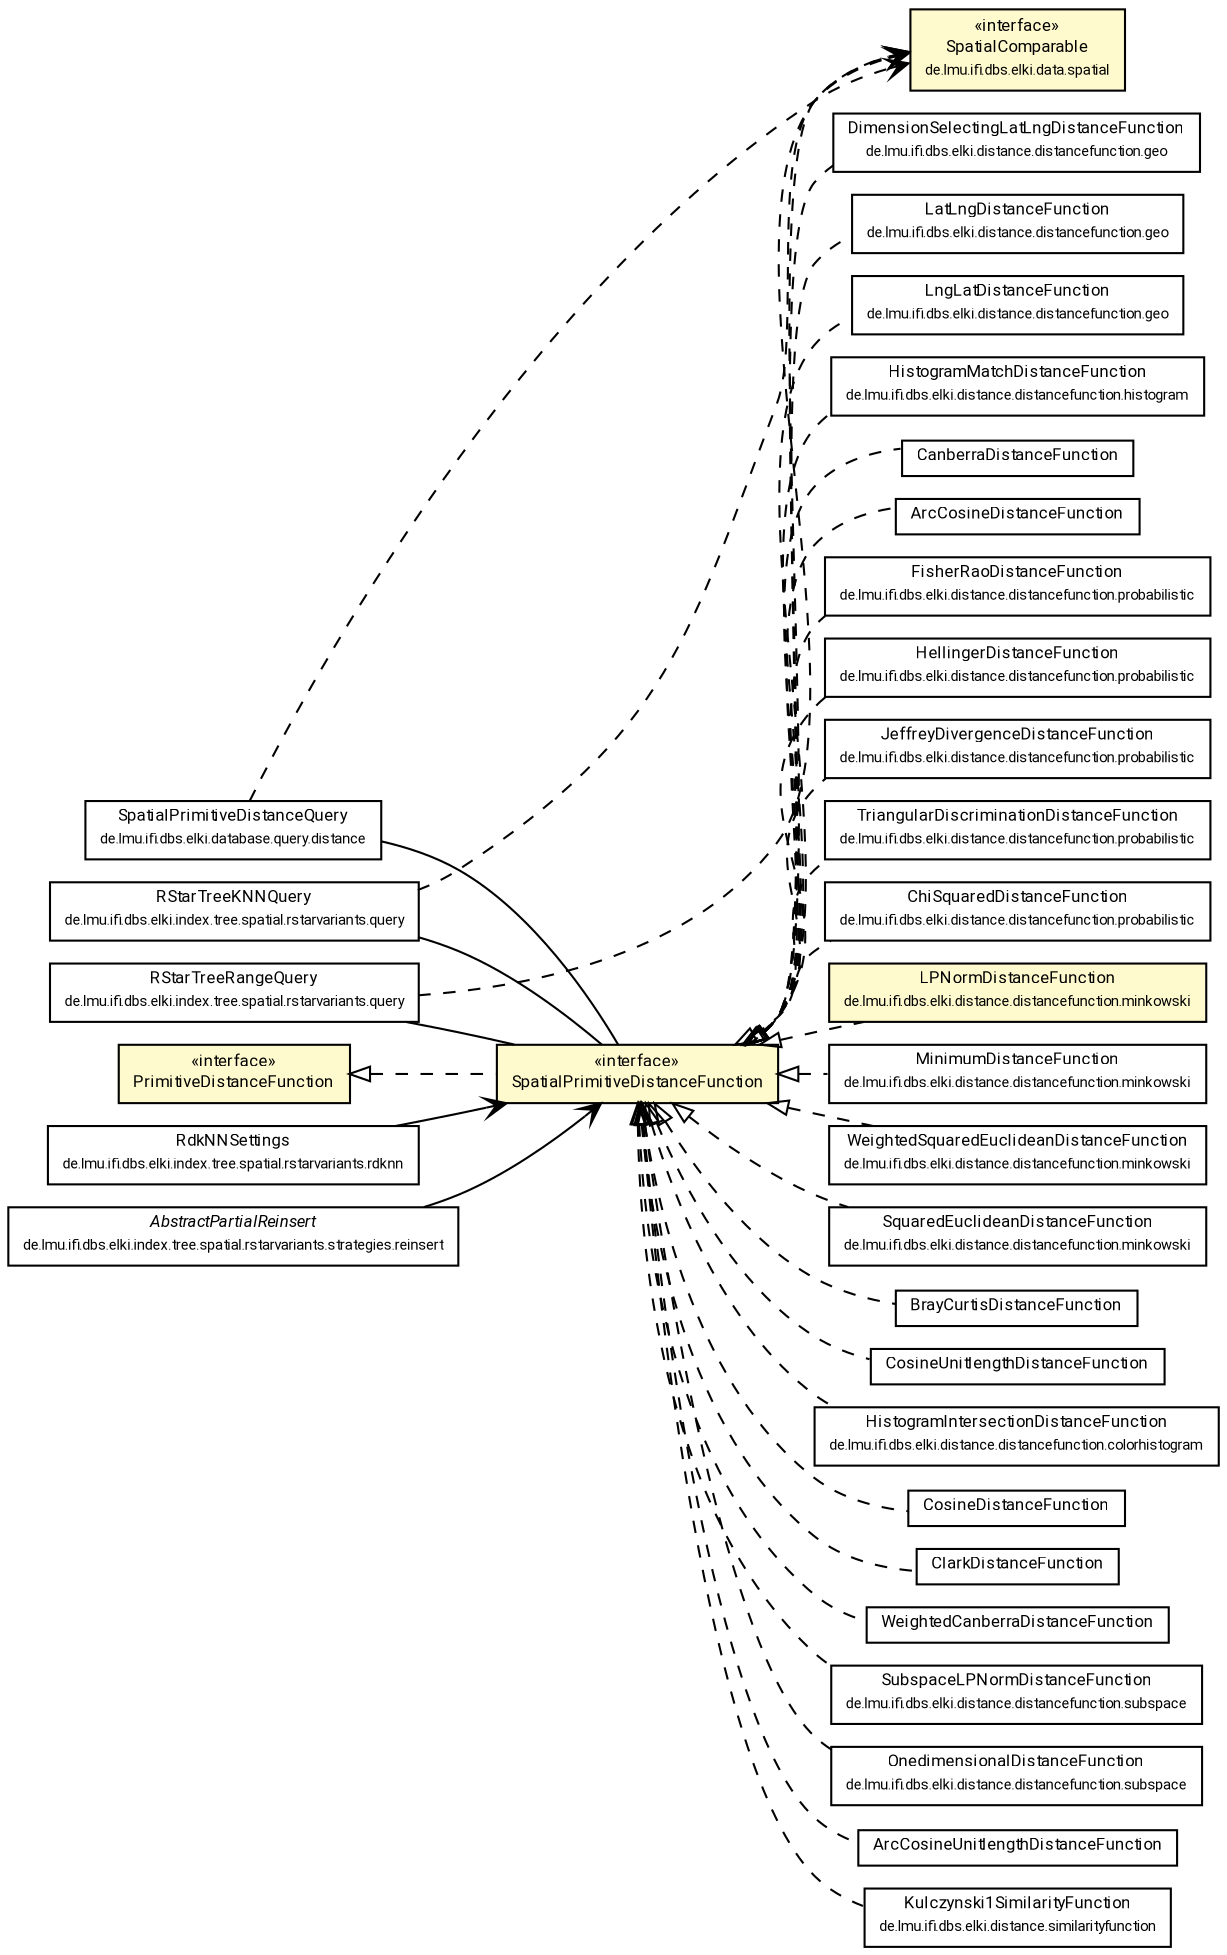 #!/usr/local/bin/dot
#
# Class diagram 
# Generated by UMLGraph version R5_7_2-60-g0e99a6 (http://www.spinellis.gr/umlgraph/)
#

digraph G {
	graph [fontnames="svg"]
	edge [fontname="Roboto",fontsize=7,labelfontname="Roboto",labelfontsize=7,color="black"];
	node [fontname="Roboto",fontcolor="black",fontsize=8,shape=plaintext,margin=0,width=0,height=0];
	nodesep=0.15;
	ranksep=0.25;
	rankdir=LR;
	// de.lmu.ifi.dbs.elki.distance.distancefunction.PrimitiveDistanceFunction<O>
	c9867237 [label=<<table title="de.lmu.ifi.dbs.elki.distance.distancefunction.PrimitiveDistanceFunction" border="0" cellborder="1" cellspacing="0" cellpadding="2" bgcolor="LemonChiffon" href="PrimitiveDistanceFunction.html" target="_parent">
		<tr><td><table border="0" cellspacing="0" cellpadding="1">
		<tr><td align="center" balign="center"> &#171;interface&#187; </td></tr>
		<tr><td align="center" balign="center"> <font face="Roboto">PrimitiveDistanceFunction</font> </td></tr>
		</table></td></tr>
		</table>>, URL="PrimitiveDistanceFunction.html"];
	// de.lmu.ifi.dbs.elki.distance.distancefunction.SpatialPrimitiveDistanceFunction<V extends de.lmu.ifi.dbs.elki.data.spatial.SpatialComparable>
	c9867241 [label=<<table title="de.lmu.ifi.dbs.elki.distance.distancefunction.SpatialPrimitiveDistanceFunction" border="0" cellborder="1" cellspacing="0" cellpadding="2" bgcolor="lemonChiffon" href="SpatialPrimitiveDistanceFunction.html" target="_parent">
		<tr><td><table border="0" cellspacing="0" cellpadding="1">
		<tr><td align="center" balign="center"> &#171;interface&#187; </td></tr>
		<tr><td align="center" balign="center"> <font face="Roboto">SpatialPrimitiveDistanceFunction</font> </td></tr>
		</table></td></tr>
		</table>>, URL="SpatialPrimitiveDistanceFunction.html"];
	// de.lmu.ifi.dbs.elki.database.query.distance.SpatialPrimitiveDistanceQuery<V extends de.lmu.ifi.dbs.elki.data.spatial.SpatialComparable>
	c9867260 [label=<<table title="de.lmu.ifi.dbs.elki.database.query.distance.SpatialPrimitiveDistanceQuery" border="0" cellborder="1" cellspacing="0" cellpadding="2" href="../../database/query/distance/SpatialPrimitiveDistanceQuery.html" target="_parent">
		<tr><td><table border="0" cellspacing="0" cellpadding="1">
		<tr><td align="center" balign="center"> <font face="Roboto">SpatialPrimitiveDistanceQuery</font> </td></tr>
		<tr><td align="center" balign="center"> <font face="Roboto" point-size="7.0">de.lmu.ifi.dbs.elki.database.query.distance</font> </td></tr>
		</table></td></tr>
		</table>>, URL="../../database/query/distance/SpatialPrimitiveDistanceQuery.html"];
	// de.lmu.ifi.dbs.elki.data.spatial.SpatialComparable
	c9867284 [label=<<table title="de.lmu.ifi.dbs.elki.data.spatial.SpatialComparable" border="0" cellborder="1" cellspacing="0" cellpadding="2" bgcolor="LemonChiffon" href="../../data/spatial/SpatialComparable.html" target="_parent">
		<tr><td><table border="0" cellspacing="0" cellpadding="1">
		<tr><td align="center" balign="center"> &#171;interface&#187; </td></tr>
		<tr><td align="center" balign="center"> <font face="Roboto">SpatialComparable</font> </td></tr>
		<tr><td align="center" balign="center"> <font face="Roboto" point-size="7.0">de.lmu.ifi.dbs.elki.data.spatial</font> </td></tr>
		</table></td></tr>
		</table>>, URL="../../data/spatial/SpatialComparable.html"];
	// de.lmu.ifi.dbs.elki.distance.distancefunction.histogram.HistogramMatchDistanceFunction
	c9867545 [label=<<table title="de.lmu.ifi.dbs.elki.distance.distancefunction.histogram.HistogramMatchDistanceFunction" border="0" cellborder="1" cellspacing="0" cellpadding="2" href="histogram/HistogramMatchDistanceFunction.html" target="_parent">
		<tr><td><table border="0" cellspacing="0" cellpadding="1">
		<tr><td align="center" balign="center"> <font face="Roboto">HistogramMatchDistanceFunction</font> </td></tr>
		<tr><td align="center" balign="center"> <font face="Roboto" point-size="7.0">de.lmu.ifi.dbs.elki.distance.distancefunction.histogram</font> </td></tr>
		</table></td></tr>
		</table>>, URL="histogram/HistogramMatchDistanceFunction.html"];
	// de.lmu.ifi.dbs.elki.distance.distancefunction.CanberraDistanceFunction
	c9867563 [label=<<table title="de.lmu.ifi.dbs.elki.distance.distancefunction.CanberraDistanceFunction" border="0" cellborder="1" cellspacing="0" cellpadding="2" href="CanberraDistanceFunction.html" target="_parent">
		<tr><td><table border="0" cellspacing="0" cellpadding="1">
		<tr><td align="center" balign="center"> <font face="Roboto">CanberraDistanceFunction</font> </td></tr>
		</table></td></tr>
		</table>>, URL="CanberraDistanceFunction.html"];
	// de.lmu.ifi.dbs.elki.distance.distancefunction.ArcCosineDistanceFunction
	c9867566 [label=<<table title="de.lmu.ifi.dbs.elki.distance.distancefunction.ArcCosineDistanceFunction" border="0" cellborder="1" cellspacing="0" cellpadding="2" href="ArcCosineDistanceFunction.html" target="_parent">
		<tr><td><table border="0" cellspacing="0" cellpadding="1">
		<tr><td align="center" balign="center"> <font face="Roboto">ArcCosineDistanceFunction</font> </td></tr>
		</table></td></tr>
		</table>>, URL="ArcCosineDistanceFunction.html"];
	// de.lmu.ifi.dbs.elki.distance.distancefunction.probabilistic.FisherRaoDistanceFunction
	c9867568 [label=<<table title="de.lmu.ifi.dbs.elki.distance.distancefunction.probabilistic.FisherRaoDistanceFunction" border="0" cellborder="1" cellspacing="0" cellpadding="2" href="probabilistic/FisherRaoDistanceFunction.html" target="_parent">
		<tr><td><table border="0" cellspacing="0" cellpadding="1">
		<tr><td align="center" balign="center"> <font face="Roboto">FisherRaoDistanceFunction</font> </td></tr>
		<tr><td align="center" balign="center"> <font face="Roboto" point-size="7.0">de.lmu.ifi.dbs.elki.distance.distancefunction.probabilistic</font> </td></tr>
		</table></td></tr>
		</table>>, URL="probabilistic/FisherRaoDistanceFunction.html"];
	// de.lmu.ifi.dbs.elki.distance.distancefunction.probabilistic.HellingerDistanceFunction
	c9867572 [label=<<table title="de.lmu.ifi.dbs.elki.distance.distancefunction.probabilistic.HellingerDistanceFunction" border="0" cellborder="1" cellspacing="0" cellpadding="2" href="probabilistic/HellingerDistanceFunction.html" target="_parent">
		<tr><td><table border="0" cellspacing="0" cellpadding="1">
		<tr><td align="center" balign="center"> <font face="Roboto">HellingerDistanceFunction</font> </td></tr>
		<tr><td align="center" balign="center"> <font face="Roboto" point-size="7.0">de.lmu.ifi.dbs.elki.distance.distancefunction.probabilistic</font> </td></tr>
		</table></td></tr>
		</table>>, URL="probabilistic/HellingerDistanceFunction.html"];
	// de.lmu.ifi.dbs.elki.distance.distancefunction.probabilistic.JeffreyDivergenceDistanceFunction
	c9867578 [label=<<table title="de.lmu.ifi.dbs.elki.distance.distancefunction.probabilistic.JeffreyDivergenceDistanceFunction" border="0" cellborder="1" cellspacing="0" cellpadding="2" href="probabilistic/JeffreyDivergenceDistanceFunction.html" target="_parent">
		<tr><td><table border="0" cellspacing="0" cellpadding="1">
		<tr><td align="center" balign="center"> <font face="Roboto">JeffreyDivergenceDistanceFunction</font> </td></tr>
		<tr><td align="center" balign="center"> <font face="Roboto" point-size="7.0">de.lmu.ifi.dbs.elki.distance.distancefunction.probabilistic</font> </td></tr>
		</table></td></tr>
		</table>>, URL="probabilistic/JeffreyDivergenceDistanceFunction.html"];
	// de.lmu.ifi.dbs.elki.distance.distancefunction.probabilistic.TriangularDiscriminationDistanceFunction
	c9867580 [label=<<table title="de.lmu.ifi.dbs.elki.distance.distancefunction.probabilistic.TriangularDiscriminationDistanceFunction" border="0" cellborder="1" cellspacing="0" cellpadding="2" href="probabilistic/TriangularDiscriminationDistanceFunction.html" target="_parent">
		<tr><td><table border="0" cellspacing="0" cellpadding="1">
		<tr><td align="center" balign="center"> <font face="Roboto">TriangularDiscriminationDistanceFunction</font> </td></tr>
		<tr><td align="center" balign="center"> <font face="Roboto" point-size="7.0">de.lmu.ifi.dbs.elki.distance.distancefunction.probabilistic</font> </td></tr>
		</table></td></tr>
		</table>>, URL="probabilistic/TriangularDiscriminationDistanceFunction.html"];
	// de.lmu.ifi.dbs.elki.distance.distancefunction.probabilistic.ChiSquaredDistanceFunction
	c9867582 [label=<<table title="de.lmu.ifi.dbs.elki.distance.distancefunction.probabilistic.ChiSquaredDistanceFunction" border="0" cellborder="1" cellspacing="0" cellpadding="2" href="probabilistic/ChiSquaredDistanceFunction.html" target="_parent">
		<tr><td><table border="0" cellspacing="0" cellpadding="1">
		<tr><td align="center" balign="center"> <font face="Roboto">ChiSquaredDistanceFunction</font> </td></tr>
		<tr><td align="center" balign="center"> <font face="Roboto" point-size="7.0">de.lmu.ifi.dbs.elki.distance.distancefunction.probabilistic</font> </td></tr>
		</table></td></tr>
		</table>>, URL="probabilistic/ChiSquaredDistanceFunction.html"];
	// de.lmu.ifi.dbs.elki.distance.distancefunction.minkowski.LPNormDistanceFunction
	c9867606 [label=<<table title="de.lmu.ifi.dbs.elki.distance.distancefunction.minkowski.LPNormDistanceFunction" border="0" cellborder="1" cellspacing="0" cellpadding="2" bgcolor="LemonChiffon" href="minkowski/LPNormDistanceFunction.html" target="_parent">
		<tr><td><table border="0" cellspacing="0" cellpadding="1">
		<tr><td align="center" balign="center"> <font face="Roboto">LPNormDistanceFunction</font> </td></tr>
		<tr><td align="center" balign="center"> <font face="Roboto" point-size="7.0">de.lmu.ifi.dbs.elki.distance.distancefunction.minkowski</font> </td></tr>
		</table></td></tr>
		</table>>, URL="minkowski/LPNormDistanceFunction.html"];
	// de.lmu.ifi.dbs.elki.distance.distancefunction.minkowski.MinimumDistanceFunction
	c9867618 [label=<<table title="de.lmu.ifi.dbs.elki.distance.distancefunction.minkowski.MinimumDistanceFunction" border="0" cellborder="1" cellspacing="0" cellpadding="2" href="minkowski/MinimumDistanceFunction.html" target="_parent">
		<tr><td><table border="0" cellspacing="0" cellpadding="1">
		<tr><td align="center" balign="center"> <font face="Roboto">MinimumDistanceFunction</font> </td></tr>
		<tr><td align="center" balign="center"> <font face="Roboto" point-size="7.0">de.lmu.ifi.dbs.elki.distance.distancefunction.minkowski</font> </td></tr>
		</table></td></tr>
		</table>>, URL="minkowski/MinimumDistanceFunction.html"];
	// de.lmu.ifi.dbs.elki.distance.distancefunction.minkowski.WeightedSquaredEuclideanDistanceFunction
	c9867620 [label=<<table title="de.lmu.ifi.dbs.elki.distance.distancefunction.minkowski.WeightedSquaredEuclideanDistanceFunction" border="0" cellborder="1" cellspacing="0" cellpadding="2" href="minkowski/WeightedSquaredEuclideanDistanceFunction.html" target="_parent">
		<tr><td><table border="0" cellspacing="0" cellpadding="1">
		<tr><td align="center" balign="center"> <font face="Roboto">WeightedSquaredEuclideanDistanceFunction</font> </td></tr>
		<tr><td align="center" balign="center"> <font face="Roboto" point-size="7.0">de.lmu.ifi.dbs.elki.distance.distancefunction.minkowski</font> </td></tr>
		</table></td></tr>
		</table>>, URL="minkowski/WeightedSquaredEuclideanDistanceFunction.html"];
	// de.lmu.ifi.dbs.elki.distance.distancefunction.minkowski.SquaredEuclideanDistanceFunction
	c9867622 [label=<<table title="de.lmu.ifi.dbs.elki.distance.distancefunction.minkowski.SquaredEuclideanDistanceFunction" border="0" cellborder="1" cellspacing="0" cellpadding="2" href="minkowski/SquaredEuclideanDistanceFunction.html" target="_parent">
		<tr><td><table border="0" cellspacing="0" cellpadding="1">
		<tr><td align="center" balign="center"> <font face="Roboto">SquaredEuclideanDistanceFunction</font> </td></tr>
		<tr><td align="center" balign="center"> <font face="Roboto" point-size="7.0">de.lmu.ifi.dbs.elki.distance.distancefunction.minkowski</font> </td></tr>
		</table></td></tr>
		</table>>, URL="minkowski/SquaredEuclideanDistanceFunction.html"];
	// de.lmu.ifi.dbs.elki.distance.distancefunction.BrayCurtisDistanceFunction
	c9867624 [label=<<table title="de.lmu.ifi.dbs.elki.distance.distancefunction.BrayCurtisDistanceFunction" border="0" cellborder="1" cellspacing="0" cellpadding="2" href="BrayCurtisDistanceFunction.html" target="_parent">
		<tr><td><table border="0" cellspacing="0" cellpadding="1">
		<tr><td align="center" balign="center"> <font face="Roboto">BrayCurtisDistanceFunction</font> </td></tr>
		</table></td></tr>
		</table>>, URL="BrayCurtisDistanceFunction.html"];
	// de.lmu.ifi.dbs.elki.distance.distancefunction.CosineUnitlengthDistanceFunction
	c9867627 [label=<<table title="de.lmu.ifi.dbs.elki.distance.distancefunction.CosineUnitlengthDistanceFunction" border="0" cellborder="1" cellspacing="0" cellpadding="2" href="CosineUnitlengthDistanceFunction.html" target="_parent">
		<tr><td><table border="0" cellspacing="0" cellpadding="1">
		<tr><td align="center" balign="center"> <font face="Roboto">CosineUnitlengthDistanceFunction</font> </td></tr>
		</table></td></tr>
		</table>>, URL="CosineUnitlengthDistanceFunction.html"];
	// de.lmu.ifi.dbs.elki.distance.distancefunction.colorhistogram.HistogramIntersectionDistanceFunction
	c9867633 [label=<<table title="de.lmu.ifi.dbs.elki.distance.distancefunction.colorhistogram.HistogramIntersectionDistanceFunction" border="0" cellborder="1" cellspacing="0" cellpadding="2" href="colorhistogram/HistogramIntersectionDistanceFunction.html" target="_parent">
		<tr><td><table border="0" cellspacing="0" cellpadding="1">
		<tr><td align="center" balign="center"> <font face="Roboto">HistogramIntersectionDistanceFunction</font> </td></tr>
		<tr><td align="center" balign="center"> <font face="Roboto" point-size="7.0">de.lmu.ifi.dbs.elki.distance.distancefunction.colorhistogram</font> </td></tr>
		</table></td></tr>
		</table>>, URL="colorhistogram/HistogramIntersectionDistanceFunction.html"];
	// de.lmu.ifi.dbs.elki.distance.distancefunction.CosineDistanceFunction
	c9867635 [label=<<table title="de.lmu.ifi.dbs.elki.distance.distancefunction.CosineDistanceFunction" border="0" cellborder="1" cellspacing="0" cellpadding="2" href="CosineDistanceFunction.html" target="_parent">
		<tr><td><table border="0" cellspacing="0" cellpadding="1">
		<tr><td align="center" balign="center"> <font face="Roboto">CosineDistanceFunction</font> </td></tr>
		</table></td></tr>
		</table>>, URL="CosineDistanceFunction.html"];
	// de.lmu.ifi.dbs.elki.distance.distancefunction.ClarkDistanceFunction
	c9867642 [label=<<table title="de.lmu.ifi.dbs.elki.distance.distancefunction.ClarkDistanceFunction" border="0" cellborder="1" cellspacing="0" cellpadding="2" href="ClarkDistanceFunction.html" target="_parent">
		<tr><td><table border="0" cellspacing="0" cellpadding="1">
		<tr><td align="center" balign="center"> <font face="Roboto">ClarkDistanceFunction</font> </td></tr>
		</table></td></tr>
		</table>>, URL="ClarkDistanceFunction.html"];
	// de.lmu.ifi.dbs.elki.distance.distancefunction.WeightedCanberraDistanceFunction
	c9867644 [label=<<table title="de.lmu.ifi.dbs.elki.distance.distancefunction.WeightedCanberraDistanceFunction" border="0" cellborder="1" cellspacing="0" cellpadding="2" href="WeightedCanberraDistanceFunction.html" target="_parent">
		<tr><td><table border="0" cellspacing="0" cellpadding="1">
		<tr><td align="center" balign="center"> <font face="Roboto">WeightedCanberraDistanceFunction</font> </td></tr>
		</table></td></tr>
		</table>>, URL="WeightedCanberraDistanceFunction.html"];
	// de.lmu.ifi.dbs.elki.distance.distancefunction.subspace.SubspaceLPNormDistanceFunction
	c9867646 [label=<<table title="de.lmu.ifi.dbs.elki.distance.distancefunction.subspace.SubspaceLPNormDistanceFunction" border="0" cellborder="1" cellspacing="0" cellpadding="2" href="subspace/SubspaceLPNormDistanceFunction.html" target="_parent">
		<tr><td><table border="0" cellspacing="0" cellpadding="1">
		<tr><td align="center" balign="center"> <font face="Roboto">SubspaceLPNormDistanceFunction</font> </td></tr>
		<tr><td align="center" balign="center"> <font face="Roboto" point-size="7.0">de.lmu.ifi.dbs.elki.distance.distancefunction.subspace</font> </td></tr>
		</table></td></tr>
		</table>>, URL="subspace/SubspaceLPNormDistanceFunction.html"];
	// de.lmu.ifi.dbs.elki.distance.distancefunction.subspace.OnedimensionalDistanceFunction
	c9867651 [label=<<table title="de.lmu.ifi.dbs.elki.distance.distancefunction.subspace.OnedimensionalDistanceFunction" border="0" cellborder="1" cellspacing="0" cellpadding="2" href="subspace/OnedimensionalDistanceFunction.html" target="_parent">
		<tr><td><table border="0" cellspacing="0" cellpadding="1">
		<tr><td align="center" balign="center"> <font face="Roboto">OnedimensionalDistanceFunction</font> </td></tr>
		<tr><td align="center" balign="center"> <font face="Roboto" point-size="7.0">de.lmu.ifi.dbs.elki.distance.distancefunction.subspace</font> </td></tr>
		</table></td></tr>
		</table>>, URL="subspace/OnedimensionalDistanceFunction.html"];
	// de.lmu.ifi.dbs.elki.distance.distancefunction.ArcCosineUnitlengthDistanceFunction
	c9867676 [label=<<table title="de.lmu.ifi.dbs.elki.distance.distancefunction.ArcCosineUnitlengthDistanceFunction" border="0" cellborder="1" cellspacing="0" cellpadding="2" href="ArcCosineUnitlengthDistanceFunction.html" target="_parent">
		<tr><td><table border="0" cellspacing="0" cellpadding="1">
		<tr><td align="center" balign="center"> <font face="Roboto">ArcCosineUnitlengthDistanceFunction</font> </td></tr>
		</table></td></tr>
		</table>>, URL="ArcCosineUnitlengthDistanceFunction.html"];
	// de.lmu.ifi.dbs.elki.distance.similarityfunction.Kulczynski1SimilarityFunction
	c9867697 [label=<<table title="de.lmu.ifi.dbs.elki.distance.similarityfunction.Kulczynski1SimilarityFunction" border="0" cellborder="1" cellspacing="0" cellpadding="2" href="../similarityfunction/Kulczynski1SimilarityFunction.html" target="_parent">
		<tr><td><table border="0" cellspacing="0" cellpadding="1">
		<tr><td align="center" balign="center"> <font face="Roboto">Kulczynski1SimilarityFunction</font> </td></tr>
		<tr><td align="center" balign="center"> <font face="Roboto" point-size="7.0">de.lmu.ifi.dbs.elki.distance.similarityfunction</font> </td></tr>
		</table></td></tr>
		</table>>, URL="../similarityfunction/Kulczynski1SimilarityFunction.html"];
	// de.lmu.ifi.dbs.elki.distance.distancefunction.geo.DimensionSelectingLatLngDistanceFunction
	c9868366 [label=<<table title="de.lmu.ifi.dbs.elki.distance.distancefunction.geo.DimensionSelectingLatLngDistanceFunction" border="0" cellborder="1" cellspacing="0" cellpadding="2" href="geo/DimensionSelectingLatLngDistanceFunction.html" target="_parent">
		<tr><td><table border="0" cellspacing="0" cellpadding="1">
		<tr><td align="center" balign="center"> <font face="Roboto">DimensionSelectingLatLngDistanceFunction</font> </td></tr>
		<tr><td align="center" balign="center"> <font face="Roboto" point-size="7.0">de.lmu.ifi.dbs.elki.distance.distancefunction.geo</font> </td></tr>
		</table></td></tr>
		</table>>, URL="geo/DimensionSelectingLatLngDistanceFunction.html"];
	// de.lmu.ifi.dbs.elki.distance.distancefunction.geo.LatLngDistanceFunction
	c9868368 [label=<<table title="de.lmu.ifi.dbs.elki.distance.distancefunction.geo.LatLngDistanceFunction" border="0" cellborder="1" cellspacing="0" cellpadding="2" href="geo/LatLngDistanceFunction.html" target="_parent">
		<tr><td><table border="0" cellspacing="0" cellpadding="1">
		<tr><td align="center" balign="center"> <font face="Roboto">LatLngDistanceFunction</font> </td></tr>
		<tr><td align="center" balign="center"> <font face="Roboto" point-size="7.0">de.lmu.ifi.dbs.elki.distance.distancefunction.geo</font> </td></tr>
		</table></td></tr>
		</table>>, URL="geo/LatLngDistanceFunction.html"];
	// de.lmu.ifi.dbs.elki.distance.distancefunction.geo.LngLatDistanceFunction
	c9868370 [label=<<table title="de.lmu.ifi.dbs.elki.distance.distancefunction.geo.LngLatDistanceFunction" border="0" cellborder="1" cellspacing="0" cellpadding="2" href="geo/LngLatDistanceFunction.html" target="_parent">
		<tr><td><table border="0" cellspacing="0" cellpadding="1">
		<tr><td align="center" balign="center"> <font face="Roboto">LngLatDistanceFunction</font> </td></tr>
		<tr><td align="center" balign="center"> <font face="Roboto" point-size="7.0">de.lmu.ifi.dbs.elki.distance.distancefunction.geo</font> </td></tr>
		</table></td></tr>
		</table>>, URL="geo/LngLatDistanceFunction.html"];
	// de.lmu.ifi.dbs.elki.index.tree.spatial.rstarvariants.query.RStarTreeKNNQuery<O extends de.lmu.ifi.dbs.elki.data.spatial.SpatialComparable>
	c9868647 [label=<<table title="de.lmu.ifi.dbs.elki.index.tree.spatial.rstarvariants.query.RStarTreeKNNQuery" border="0" cellborder="1" cellspacing="0" cellpadding="2" href="../../index/tree/spatial/rstarvariants/query/RStarTreeKNNQuery.html" target="_parent">
		<tr><td><table border="0" cellspacing="0" cellpadding="1">
		<tr><td align="center" balign="center"> <font face="Roboto">RStarTreeKNNQuery</font> </td></tr>
		<tr><td align="center" balign="center"> <font face="Roboto" point-size="7.0">de.lmu.ifi.dbs.elki.index.tree.spatial.rstarvariants.query</font> </td></tr>
		</table></td></tr>
		</table>>, URL="../../index/tree/spatial/rstarvariants/query/RStarTreeKNNQuery.html"];
	// de.lmu.ifi.dbs.elki.index.tree.spatial.rstarvariants.query.RStarTreeRangeQuery<O extends de.lmu.ifi.dbs.elki.data.spatial.SpatialComparable>
	c9868649 [label=<<table title="de.lmu.ifi.dbs.elki.index.tree.spatial.rstarvariants.query.RStarTreeRangeQuery" border="0" cellborder="1" cellspacing="0" cellpadding="2" href="../../index/tree/spatial/rstarvariants/query/RStarTreeRangeQuery.html" target="_parent">
		<tr><td><table border="0" cellspacing="0" cellpadding="1">
		<tr><td align="center" balign="center"> <font face="Roboto">RStarTreeRangeQuery</font> </td></tr>
		<tr><td align="center" balign="center"> <font face="Roboto" point-size="7.0">de.lmu.ifi.dbs.elki.index.tree.spatial.rstarvariants.query</font> </td></tr>
		</table></td></tr>
		</table>>, URL="../../index/tree/spatial/rstarvariants/query/RStarTreeRangeQuery.html"];
	// de.lmu.ifi.dbs.elki.index.tree.spatial.rstarvariants.rdknn.RdkNNSettings
	c9868671 [label=<<table title="de.lmu.ifi.dbs.elki.index.tree.spatial.rstarvariants.rdknn.RdkNNSettings" border="0" cellborder="1" cellspacing="0" cellpadding="2" href="../../index/tree/spatial/rstarvariants/rdknn/RdkNNSettings.html" target="_parent">
		<tr><td><table border="0" cellspacing="0" cellpadding="1">
		<tr><td align="center" balign="center"> <font face="Roboto">RdkNNSettings</font> </td></tr>
		<tr><td align="center" balign="center"> <font face="Roboto" point-size="7.0">de.lmu.ifi.dbs.elki.index.tree.spatial.rstarvariants.rdknn</font> </td></tr>
		</table></td></tr>
		</table>>, URL="../../index/tree/spatial/rstarvariants/rdknn/RdkNNSettings.html"];
	// de.lmu.ifi.dbs.elki.index.tree.spatial.rstarvariants.strategies.reinsert.AbstractPartialReinsert
	c9868725 [label=<<table title="de.lmu.ifi.dbs.elki.index.tree.spatial.rstarvariants.strategies.reinsert.AbstractPartialReinsert" border="0" cellborder="1" cellspacing="0" cellpadding="2" href="../../index/tree/spatial/rstarvariants/strategies/reinsert/AbstractPartialReinsert.html" target="_parent">
		<tr><td><table border="0" cellspacing="0" cellpadding="1">
		<tr><td align="center" balign="center"> <font face="Roboto"><i>AbstractPartialReinsert</i></font> </td></tr>
		<tr><td align="center" balign="center"> <font face="Roboto" point-size="7.0">de.lmu.ifi.dbs.elki.index.tree.spatial.rstarvariants.strategies.reinsert</font> </td></tr>
		</table></td></tr>
		</table>>, URL="../../index/tree/spatial/rstarvariants/strategies/reinsert/AbstractPartialReinsert.html"];
	// de.lmu.ifi.dbs.elki.distance.distancefunction.SpatialPrimitiveDistanceFunction<V extends de.lmu.ifi.dbs.elki.data.spatial.SpatialComparable> implements de.lmu.ifi.dbs.elki.distance.distancefunction.PrimitiveDistanceFunction<O>
	c9867237 -> c9867241 [arrowtail=empty,style=dashed,dir=back,weight=9];
	// de.lmu.ifi.dbs.elki.database.query.distance.SpatialPrimitiveDistanceQuery<V extends de.lmu.ifi.dbs.elki.data.spatial.SpatialComparable> assoc de.lmu.ifi.dbs.elki.distance.distancefunction.SpatialPrimitiveDistanceFunction<V extends de.lmu.ifi.dbs.elki.data.spatial.SpatialComparable>
	c9867260 -> c9867241 [arrowhead=none,weight=2];
	// de.lmu.ifi.dbs.elki.distance.distancefunction.histogram.HistogramMatchDistanceFunction implements de.lmu.ifi.dbs.elki.distance.distancefunction.SpatialPrimitiveDistanceFunction<V extends de.lmu.ifi.dbs.elki.data.spatial.SpatialComparable>
	c9867241 -> c9867545 [arrowtail=empty,style=dashed,dir=back,weight=9];
	// de.lmu.ifi.dbs.elki.distance.distancefunction.CanberraDistanceFunction implements de.lmu.ifi.dbs.elki.distance.distancefunction.SpatialPrimitiveDistanceFunction<V extends de.lmu.ifi.dbs.elki.data.spatial.SpatialComparable>
	c9867241 -> c9867563 [arrowtail=empty,style=dashed,dir=back,weight=9];
	// de.lmu.ifi.dbs.elki.distance.distancefunction.ArcCosineDistanceFunction implements de.lmu.ifi.dbs.elki.distance.distancefunction.SpatialPrimitiveDistanceFunction<V extends de.lmu.ifi.dbs.elki.data.spatial.SpatialComparable>
	c9867241 -> c9867566 [arrowtail=empty,style=dashed,dir=back,weight=9];
	// de.lmu.ifi.dbs.elki.distance.distancefunction.probabilistic.FisherRaoDistanceFunction implements de.lmu.ifi.dbs.elki.distance.distancefunction.SpatialPrimitiveDistanceFunction<V extends de.lmu.ifi.dbs.elki.data.spatial.SpatialComparable>
	c9867241 -> c9867568 [arrowtail=empty,style=dashed,dir=back,weight=9];
	// de.lmu.ifi.dbs.elki.distance.distancefunction.probabilistic.HellingerDistanceFunction implements de.lmu.ifi.dbs.elki.distance.distancefunction.SpatialPrimitiveDistanceFunction<V extends de.lmu.ifi.dbs.elki.data.spatial.SpatialComparable>
	c9867241 -> c9867572 [arrowtail=empty,style=dashed,dir=back,weight=9];
	// de.lmu.ifi.dbs.elki.distance.distancefunction.probabilistic.JeffreyDivergenceDistanceFunction implements de.lmu.ifi.dbs.elki.distance.distancefunction.SpatialPrimitiveDistanceFunction<V extends de.lmu.ifi.dbs.elki.data.spatial.SpatialComparable>
	c9867241 -> c9867578 [arrowtail=empty,style=dashed,dir=back,weight=9];
	// de.lmu.ifi.dbs.elki.distance.distancefunction.probabilistic.TriangularDiscriminationDistanceFunction implements de.lmu.ifi.dbs.elki.distance.distancefunction.SpatialPrimitiveDistanceFunction<V extends de.lmu.ifi.dbs.elki.data.spatial.SpatialComparable>
	c9867241 -> c9867580 [arrowtail=empty,style=dashed,dir=back,weight=9];
	// de.lmu.ifi.dbs.elki.distance.distancefunction.probabilistic.ChiSquaredDistanceFunction implements de.lmu.ifi.dbs.elki.distance.distancefunction.SpatialPrimitiveDistanceFunction<V extends de.lmu.ifi.dbs.elki.data.spatial.SpatialComparable>
	c9867241 -> c9867582 [arrowtail=empty,style=dashed,dir=back,weight=9];
	// de.lmu.ifi.dbs.elki.distance.distancefunction.minkowski.LPNormDistanceFunction implements de.lmu.ifi.dbs.elki.distance.distancefunction.SpatialPrimitiveDistanceFunction<V extends de.lmu.ifi.dbs.elki.data.spatial.SpatialComparable>
	c9867241 -> c9867606 [arrowtail=empty,style=dashed,dir=back,weight=9];
	// de.lmu.ifi.dbs.elki.distance.distancefunction.minkowski.MinimumDistanceFunction implements de.lmu.ifi.dbs.elki.distance.distancefunction.SpatialPrimitiveDistanceFunction<V extends de.lmu.ifi.dbs.elki.data.spatial.SpatialComparable>
	c9867241 -> c9867618 [arrowtail=empty,style=dashed,dir=back,weight=9];
	// de.lmu.ifi.dbs.elki.distance.distancefunction.minkowski.WeightedSquaredEuclideanDistanceFunction implements de.lmu.ifi.dbs.elki.distance.distancefunction.SpatialPrimitiveDistanceFunction<V extends de.lmu.ifi.dbs.elki.data.spatial.SpatialComparable>
	c9867241 -> c9867620 [arrowtail=empty,style=dashed,dir=back,weight=9];
	// de.lmu.ifi.dbs.elki.distance.distancefunction.minkowski.SquaredEuclideanDistanceFunction implements de.lmu.ifi.dbs.elki.distance.distancefunction.SpatialPrimitiveDistanceFunction<V extends de.lmu.ifi.dbs.elki.data.spatial.SpatialComparable>
	c9867241 -> c9867622 [arrowtail=empty,style=dashed,dir=back,weight=9];
	// de.lmu.ifi.dbs.elki.distance.distancefunction.BrayCurtisDistanceFunction implements de.lmu.ifi.dbs.elki.distance.distancefunction.SpatialPrimitiveDistanceFunction<V extends de.lmu.ifi.dbs.elki.data.spatial.SpatialComparable>
	c9867241 -> c9867624 [arrowtail=empty,style=dashed,dir=back,weight=9];
	// de.lmu.ifi.dbs.elki.distance.distancefunction.CosineUnitlengthDistanceFunction implements de.lmu.ifi.dbs.elki.distance.distancefunction.SpatialPrimitiveDistanceFunction<V extends de.lmu.ifi.dbs.elki.data.spatial.SpatialComparable>
	c9867241 -> c9867627 [arrowtail=empty,style=dashed,dir=back,weight=9];
	// de.lmu.ifi.dbs.elki.distance.distancefunction.colorhistogram.HistogramIntersectionDistanceFunction implements de.lmu.ifi.dbs.elki.distance.distancefunction.SpatialPrimitiveDistanceFunction<V extends de.lmu.ifi.dbs.elki.data.spatial.SpatialComparable>
	c9867241 -> c9867633 [arrowtail=empty,style=dashed,dir=back,weight=9];
	// de.lmu.ifi.dbs.elki.distance.distancefunction.CosineDistanceFunction implements de.lmu.ifi.dbs.elki.distance.distancefunction.SpatialPrimitiveDistanceFunction<V extends de.lmu.ifi.dbs.elki.data.spatial.SpatialComparable>
	c9867241 -> c9867635 [arrowtail=empty,style=dashed,dir=back,weight=9];
	// de.lmu.ifi.dbs.elki.distance.distancefunction.ClarkDistanceFunction implements de.lmu.ifi.dbs.elki.distance.distancefunction.SpatialPrimitiveDistanceFunction<V extends de.lmu.ifi.dbs.elki.data.spatial.SpatialComparable>
	c9867241 -> c9867642 [arrowtail=empty,style=dashed,dir=back,weight=9];
	// de.lmu.ifi.dbs.elki.distance.distancefunction.WeightedCanberraDistanceFunction implements de.lmu.ifi.dbs.elki.distance.distancefunction.SpatialPrimitiveDistanceFunction<V extends de.lmu.ifi.dbs.elki.data.spatial.SpatialComparable>
	c9867241 -> c9867644 [arrowtail=empty,style=dashed,dir=back,weight=9];
	// de.lmu.ifi.dbs.elki.distance.distancefunction.subspace.SubspaceLPNormDistanceFunction implements de.lmu.ifi.dbs.elki.distance.distancefunction.SpatialPrimitiveDistanceFunction<V extends de.lmu.ifi.dbs.elki.data.spatial.SpatialComparable>
	c9867241 -> c9867646 [arrowtail=empty,style=dashed,dir=back,weight=9];
	// de.lmu.ifi.dbs.elki.distance.distancefunction.subspace.OnedimensionalDistanceFunction implements de.lmu.ifi.dbs.elki.distance.distancefunction.SpatialPrimitiveDistanceFunction<V extends de.lmu.ifi.dbs.elki.data.spatial.SpatialComparable>
	c9867241 -> c9867651 [arrowtail=empty,style=dashed,dir=back,weight=9];
	// de.lmu.ifi.dbs.elki.distance.distancefunction.ArcCosineUnitlengthDistanceFunction implements de.lmu.ifi.dbs.elki.distance.distancefunction.SpatialPrimitiveDistanceFunction<V extends de.lmu.ifi.dbs.elki.data.spatial.SpatialComparable>
	c9867241 -> c9867676 [arrowtail=empty,style=dashed,dir=back,weight=9];
	// de.lmu.ifi.dbs.elki.distance.similarityfunction.Kulczynski1SimilarityFunction implements de.lmu.ifi.dbs.elki.distance.distancefunction.SpatialPrimitiveDistanceFunction<V extends de.lmu.ifi.dbs.elki.data.spatial.SpatialComparable>
	c9867241 -> c9867697 [arrowtail=empty,style=dashed,dir=back,weight=9];
	// de.lmu.ifi.dbs.elki.distance.distancefunction.geo.DimensionSelectingLatLngDistanceFunction implements de.lmu.ifi.dbs.elki.distance.distancefunction.SpatialPrimitiveDistanceFunction<V extends de.lmu.ifi.dbs.elki.data.spatial.SpatialComparable>
	c9867241 -> c9868366 [arrowtail=empty,style=dashed,dir=back,weight=9];
	// de.lmu.ifi.dbs.elki.distance.distancefunction.geo.LatLngDistanceFunction implements de.lmu.ifi.dbs.elki.distance.distancefunction.SpatialPrimitiveDistanceFunction<V extends de.lmu.ifi.dbs.elki.data.spatial.SpatialComparable>
	c9867241 -> c9868368 [arrowtail=empty,style=dashed,dir=back,weight=9];
	// de.lmu.ifi.dbs.elki.distance.distancefunction.geo.LngLatDistanceFunction implements de.lmu.ifi.dbs.elki.distance.distancefunction.SpatialPrimitiveDistanceFunction<V extends de.lmu.ifi.dbs.elki.data.spatial.SpatialComparable>
	c9867241 -> c9868370 [arrowtail=empty,style=dashed,dir=back,weight=9];
	// de.lmu.ifi.dbs.elki.index.tree.spatial.rstarvariants.query.RStarTreeKNNQuery<O extends de.lmu.ifi.dbs.elki.data.spatial.SpatialComparable> assoc de.lmu.ifi.dbs.elki.distance.distancefunction.SpatialPrimitiveDistanceFunction<V extends de.lmu.ifi.dbs.elki.data.spatial.SpatialComparable>
	c9868647 -> c9867241 [arrowhead=none,weight=2];
	// de.lmu.ifi.dbs.elki.index.tree.spatial.rstarvariants.query.RStarTreeRangeQuery<O extends de.lmu.ifi.dbs.elki.data.spatial.SpatialComparable> assoc de.lmu.ifi.dbs.elki.distance.distancefunction.SpatialPrimitiveDistanceFunction<V extends de.lmu.ifi.dbs.elki.data.spatial.SpatialComparable>
	c9868649 -> c9867241 [arrowhead=none,weight=2];
	// de.lmu.ifi.dbs.elki.index.tree.spatial.rstarvariants.rdknn.RdkNNSettings navassoc de.lmu.ifi.dbs.elki.distance.distancefunction.SpatialPrimitiveDistanceFunction<V extends de.lmu.ifi.dbs.elki.data.spatial.SpatialComparable>
	c9868671 -> c9867241 [arrowhead=open,weight=1];
	// de.lmu.ifi.dbs.elki.index.tree.spatial.rstarvariants.strategies.reinsert.AbstractPartialReinsert navassoc de.lmu.ifi.dbs.elki.distance.distancefunction.SpatialPrimitiveDistanceFunction<V extends de.lmu.ifi.dbs.elki.data.spatial.SpatialComparable>
	c9868725 -> c9867241 [arrowhead=open,weight=1];
	// de.lmu.ifi.dbs.elki.distance.distancefunction.SpatialPrimitiveDistanceFunction<V extends de.lmu.ifi.dbs.elki.data.spatial.SpatialComparable> depend de.lmu.ifi.dbs.elki.data.spatial.SpatialComparable
	c9867241 -> c9867284 [arrowhead=open,style=dashed,weight=0];
	// de.lmu.ifi.dbs.elki.database.query.distance.SpatialPrimitiveDistanceQuery<V extends de.lmu.ifi.dbs.elki.data.spatial.SpatialComparable> depend de.lmu.ifi.dbs.elki.data.spatial.SpatialComparable
	c9867260 -> c9867284 [arrowhead=open,style=dashed,weight=0];
	// de.lmu.ifi.dbs.elki.index.tree.spatial.rstarvariants.query.RStarTreeKNNQuery<O extends de.lmu.ifi.dbs.elki.data.spatial.SpatialComparable> depend de.lmu.ifi.dbs.elki.data.spatial.SpatialComparable
	c9868647 -> c9867284 [arrowhead=open,style=dashed,weight=0];
	// de.lmu.ifi.dbs.elki.index.tree.spatial.rstarvariants.query.RStarTreeRangeQuery<O extends de.lmu.ifi.dbs.elki.data.spatial.SpatialComparable> depend de.lmu.ifi.dbs.elki.data.spatial.SpatialComparable
	c9868649 -> c9867284 [arrowhead=open,style=dashed,weight=0];
}

